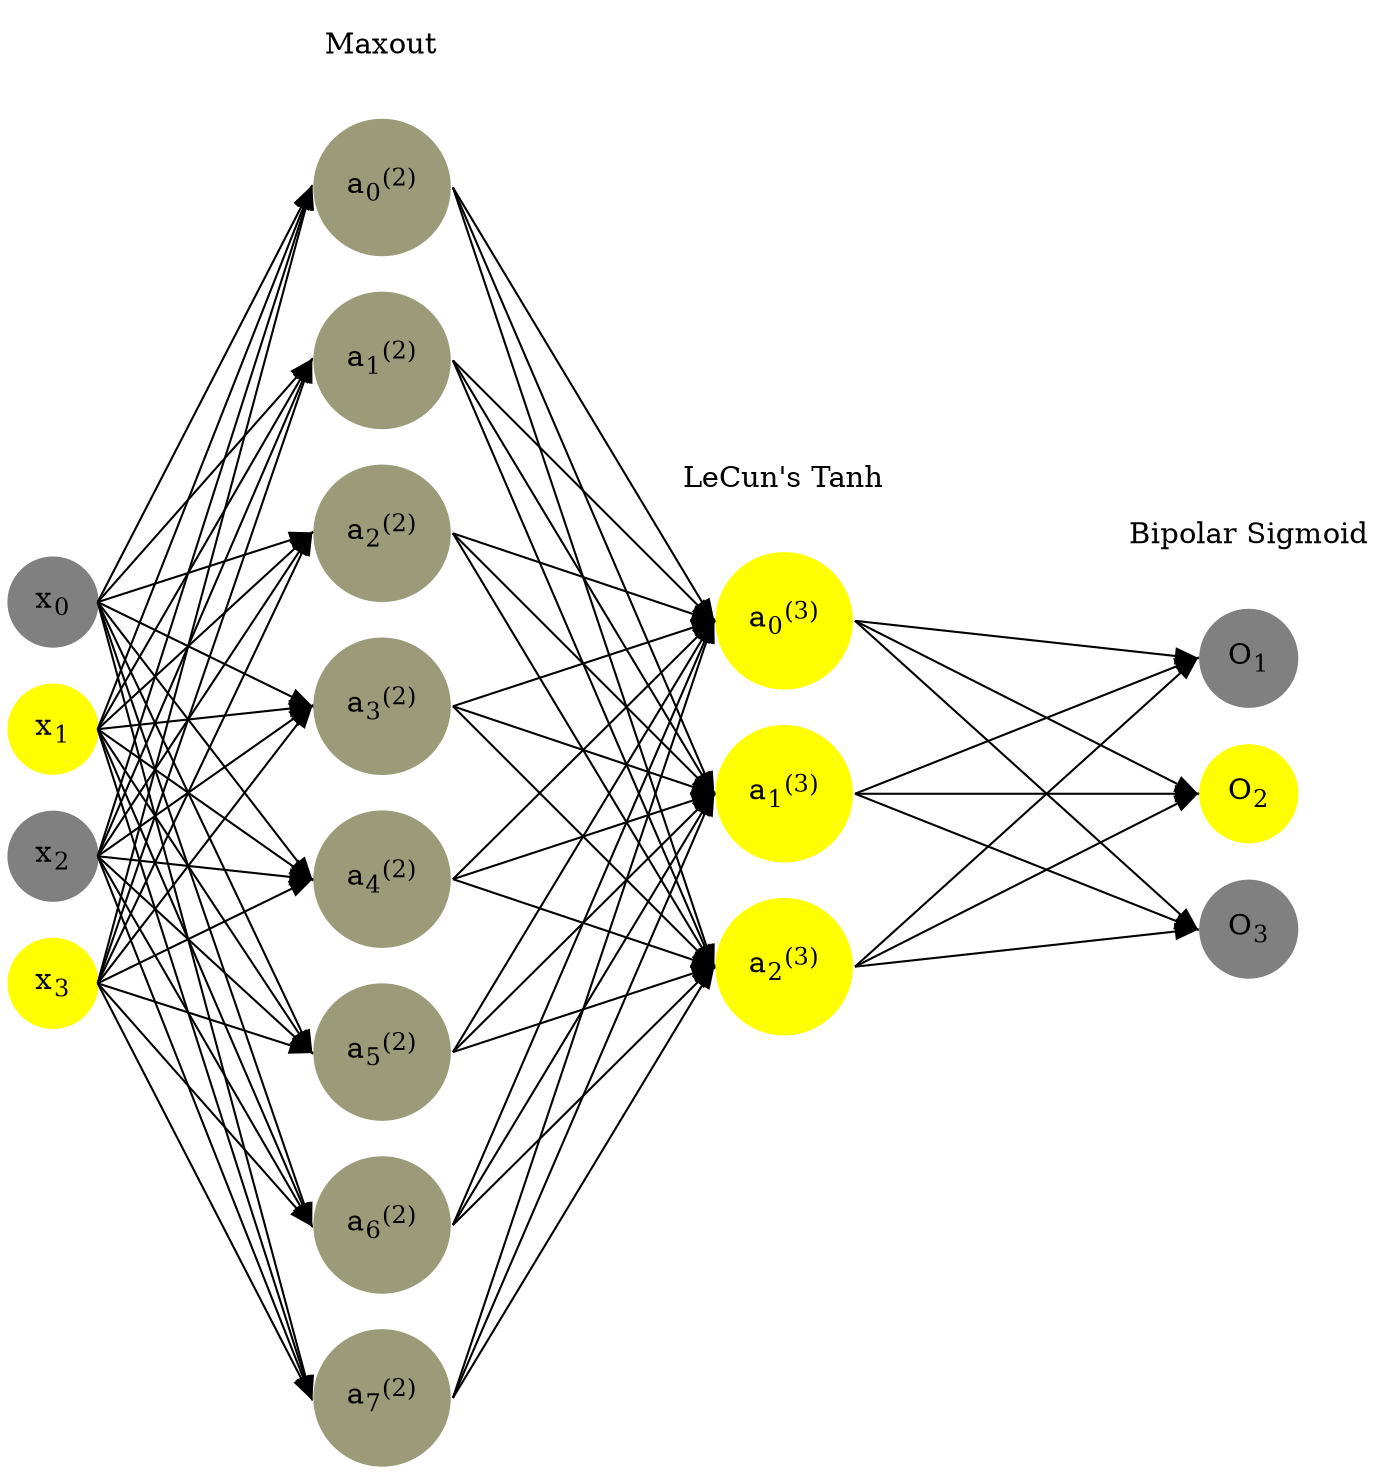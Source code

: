 digraph G {
	rankdir = LR;
	splines=false;
	edge[style=invis];
	ranksep= 1.4;
	{
	node [shape=circle, color="0.1667, 0.0, 0.5", style=filled, fillcolor="0.1667, 0.0, 0.5"];
	x0 [label=<x<sub>0</sub>>];
	}
	{
	node [shape=circle, color="0.1667, 1.0, 1.0", style=filled, fillcolor="0.1667, 1.0, 1.0"];
	x1 [label=<x<sub>1</sub>>];
	}
	{
	node [shape=circle, color="0.1667, 0.0, 0.5", style=filled, fillcolor="0.1667, 0.0, 0.5"];
	x2 [label=<x<sub>2</sub>>];
	}
	{
	node [shape=circle, color="0.1667, 1.0, 1.0", style=filled, fillcolor="0.1667, 1.0, 1.0"];
	x3 [label=<x<sub>3</sub>>];
	}
	{
	node [shape=circle, color="0.1667, 0.212054, 0.606027", style=filled, fillcolor="0.1667, 0.212054, 0.606027"];
	a02 [label=<a<sub>0</sub><sup>(2)</sup>>];
	}
	{
	node [shape=circle, color="0.1667, 0.212054, 0.606027", style=filled, fillcolor="0.1667, 0.212054, 0.606027"];
	a12 [label=<a<sub>1</sub><sup>(2)</sup>>];
	}
	{
	node [shape=circle, color="0.1667, 0.212054, 0.606027", style=filled, fillcolor="0.1667, 0.212054, 0.606027"];
	a22 [label=<a<sub>2</sub><sup>(2)</sup>>];
	}
	{
	node [shape=circle, color="0.1667, 0.212054, 0.606027", style=filled, fillcolor="0.1667, 0.212054, 0.606027"];
	a32 [label=<a<sub>3</sub><sup>(2)</sup>>];
	}
	{
	node [shape=circle, color="0.1667, 0.215745, 0.607872", style=filled, fillcolor="0.1667, 0.215745, 0.607872"];
	a42 [label=<a<sub>4</sub><sup>(2)</sup>>];
	}
	{
	node [shape=circle, color="0.1667, 0.215745, 0.607872", style=filled, fillcolor="0.1667, 0.215745, 0.607872"];
	a52 [label=<a<sub>5</sub><sup>(2)</sup>>];
	}
	{
	node [shape=circle, color="0.1667, 0.215745, 0.607872", style=filled, fillcolor="0.1667, 0.215745, 0.607872"];
	a62 [label=<a<sub>6</sub><sup>(2)</sup>>];
	}
	{
	node [shape=circle, color="0.1667, 0.215745, 0.607872", style=filled, fillcolor="0.1667, 0.215745, 0.607872"];
	a72 [label=<a<sub>7</sub><sup>(2)</sup>>];
	}
	{
	node [shape=circle, color="0.1667, 1.422008, 1.211004", style=filled, fillcolor="0.1667, 1.422008, 1.211004"];
	a03 [label=<a<sub>0</sub><sup>(3)</sup>>];
	}
	{
	node [shape=circle, color="0.1667, 1.283862, 1.141931", style=filled, fillcolor="0.1667, 1.283862, 1.141931"];
	a13 [label=<a<sub>1</sub><sup>(3)</sup>>];
	}
	{
	node [shape=circle, color="0.1667, 1.690064, 1.345032", style=filled, fillcolor="0.1667, 1.690064, 1.345032"];
	a23 [label=<a<sub>2</sub><sup>(3)</sup>>];
	}
	{
	node [shape=circle, color="0.1667, 0.0, 0.5", style=filled, fillcolor="0.1667, 0.0, 0.5"];
	O1 [label=<O<sub>1</sub>>];
	}
	{
	node [shape=circle, color="0.1667, 1.0, 1.0", style=filled, fillcolor="0.1667, 1.0, 1.0"];
	O2 [label=<O<sub>2</sub>>];
	}
	{
	node [shape=circle, color="0.1667, 0.0, 0.5", style=filled, fillcolor="0.1667, 0.0, 0.5"];
	O3 [label=<O<sub>3</sub>>];
	}
	{
	rank=same;
	x0->x1->x2->x3;
	}
	{
	rank=same;
	a02->a12->a22->a32->a42->a52->a62->a72;
	}
	{
	rank=same;
	a03->a13->a23;
	}
	{
	rank=same;
	O1->O2->O3;
	}
	l1 [shape=plaintext,label="Maxout"];
	l1->a02;
	{rank=same; l1;a02};
	l2 [shape=plaintext,label="LeCun's Tanh"];
	l2->a03;
	{rank=same; l2;a03};
	l3 [shape=plaintext,label="Bipolar Sigmoid"];
	l3->O1;
	{rank=same; l3;O1};
edge[style=solid, tailport=e, headport=w];
	{x0;x1;x2;x3} -> {a02;a12;a22;a32;a42;a52;a62;a72};
	{a02;a12;a22;a32;a42;a52;a62;a72} -> {a03;a13;a23};
	{a03;a13;a23} -> {O1,O2,O3};
}